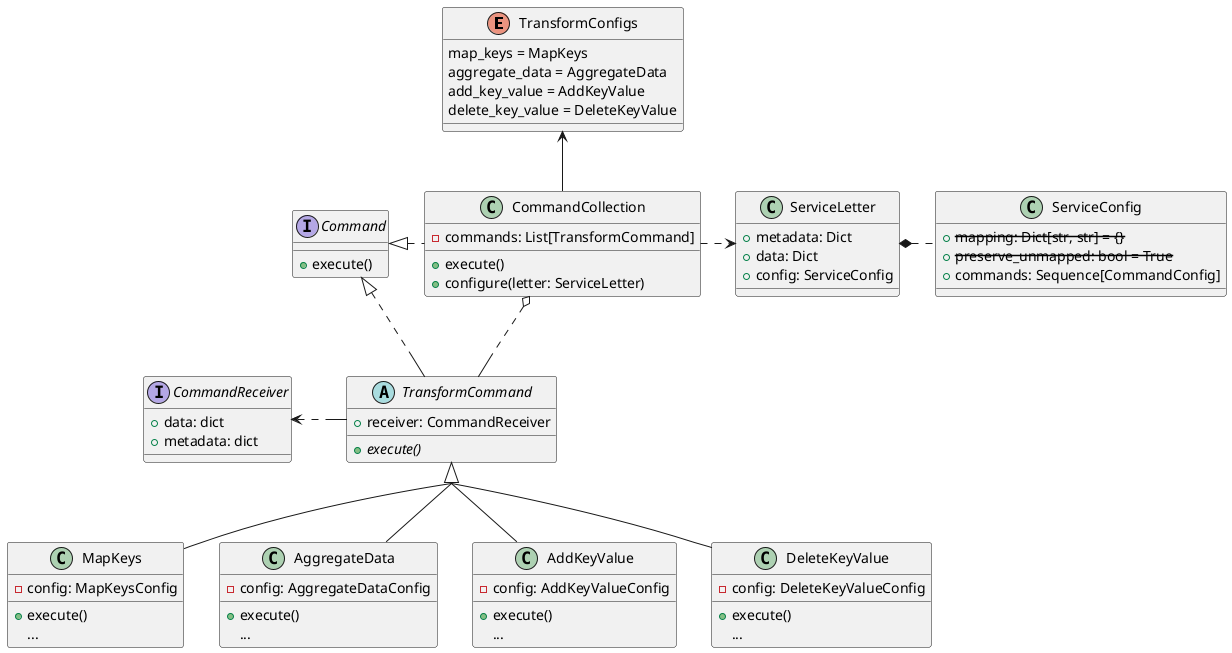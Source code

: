 @startuml
'https://plantuml.com/class-diagram
skinparam groupInheritance 3
enum TransformConfigs {
    map_keys = MapKeys
    aggregate_data = AggregateData
    add_key_value = AddKeyValue
    delete_key_value = DeleteKeyValue
}


class ServiceConfig {
    + <s>mapping: Dict[str, str] = {}</strike>
    + <s>preserve_unmapped: bool = True</strike>
    + commands: Sequence[CommandConfig]

}
class ServiceLetter {
    + metadata: Dict
    + data: Dict
    + config: ServiceConfig
}
ServiceLetter *.r. ServiceConfig


class CommandCollection {
    - commands: List[TransformCommand]
    + execute()
    + configure(letter: ServiceLetter)
}
CommandCollection .l.|> Command
CommandCollection o.d. TransformCommand
CommandCollection .r.> ServiceLetter
CommandCollection -u-> TransformConfigs


interface CommandReceiver {
    + data: dict
    + metadata: dict
}
interface Command {
    + execute()
}
abstract class TransformCommand {
    + receiver: CommandReceiver
    + {abstract} execute()
}
TransformCommand .l.> CommandReceiver
TransformCommand .u.|> Command


class MapKeys {
    - config: MapKeysConfig
    + execute()
    {method} ...
}
MapKeys -u-|> TransformCommand


class AggregateData {
    - config: AggregateDataConfig
    + execute()
    {method} ...
}
AggregateData -u-|> TransformCommand


class AddKeyValue {
    - config: AddKeyValueConfig
    + execute()
    {method} ...
}
AddKeyValue -u-|> TransformCommand


class DeleteKeyValue {
    - config: DeleteKeyValueConfig
    + execute()
    {method} ...
}
DeleteKeyValue -u-|> TransformCommand
@enduml

